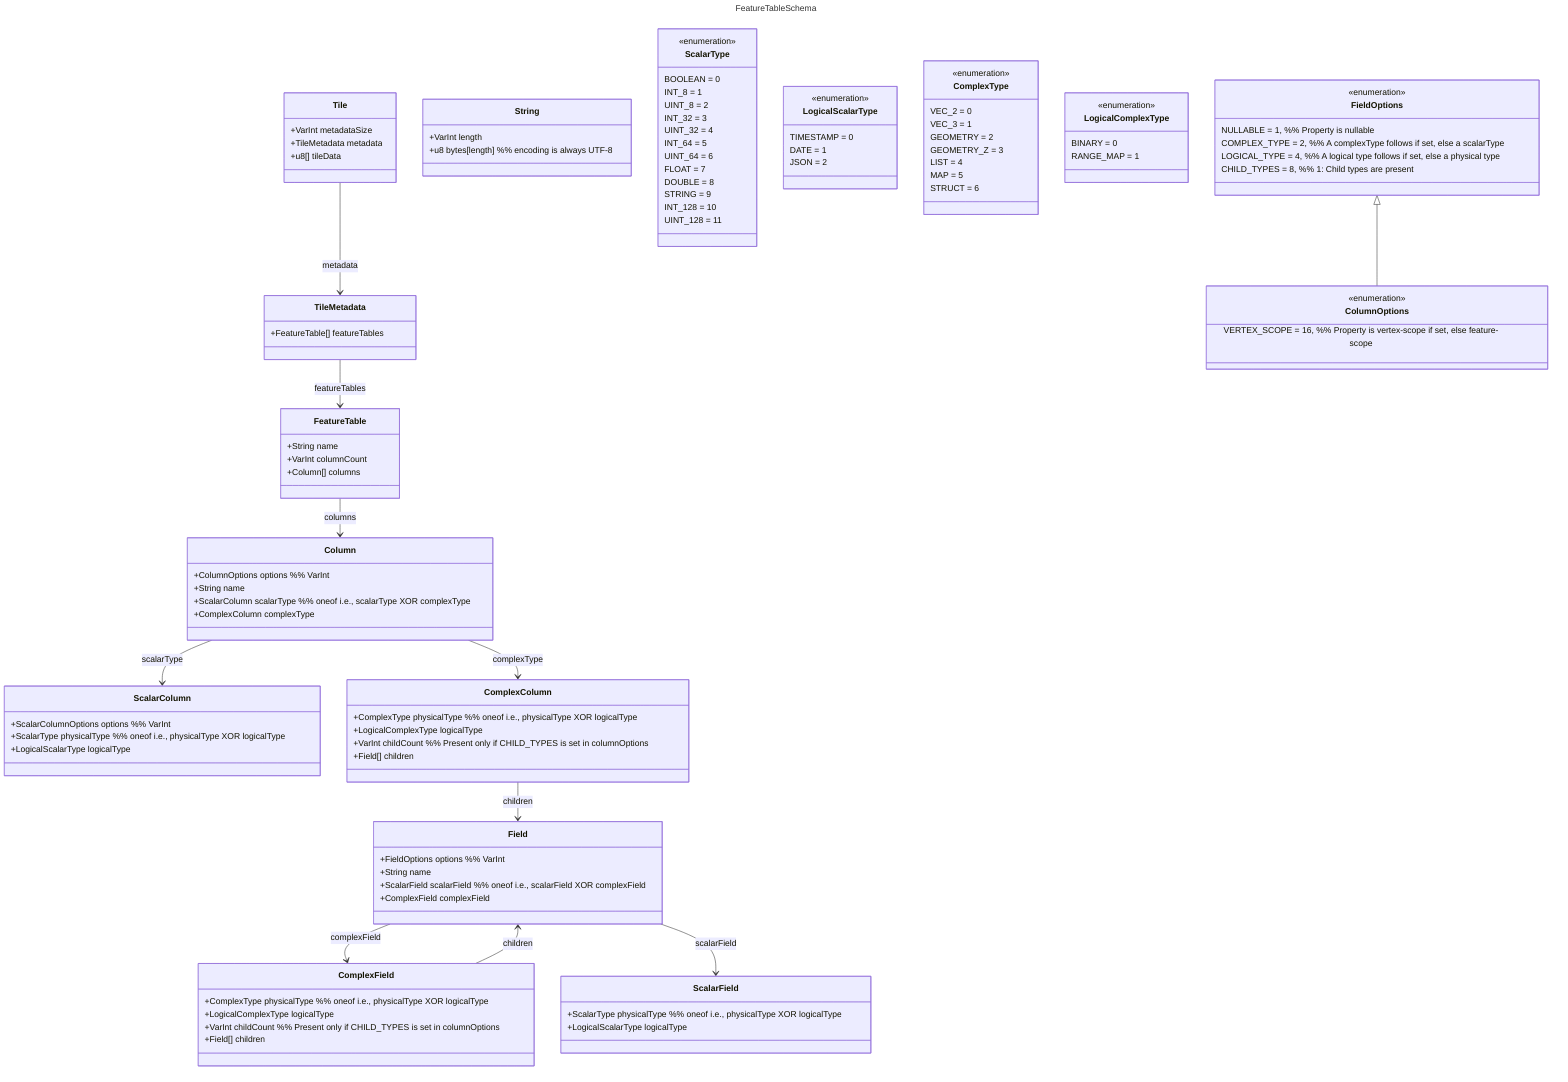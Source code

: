 ---
title: FeatureTableSchema
config:
  class:
    hideEmptyMembersBox: true
---
classDiagram
    %% ---------------- Tile ----------------
    class Tile {
	  +VarInt metadataSize
	  +TileMetadata metadata
      +u8[] tileData
    }

    %% ---------------- TileMetadata ----------------
    class TileMetadata {
      +FeatureTable[] featureTables
    }

    %% ---------------- FeatureTable ----------------
    class FeatureTable {
      +String name
      +VarInt columnCount
      +Column[] columns
    }

    %% ---------------- Column ----------------
    class Column {
      +ColumnOptions options %% VarInt
      +String name
      +ScalarColumn scalarType %% oneof i.e., scalarType XOR complexType
      +ComplexColumn complexType
    }

    %% ---------------- ScalarColumn ----------------
    class ScalarColumn {
      +ScalarColumnOptions options %% VarInt
      +ScalarType physicalType %% oneof i.e., physicalType XOR logicalType
      +LogicalScalarType logicalType
    }

    %% ---------------- ComplexColumn ----------------
    class ComplexColumn {
      +ComplexType physicalType %% oneof i.e., physicalType XOR logicalType
      +LogicalComplexType logicalType
      +VarInt childCount %% Present only if CHILD_TYPES is set in columnOptions
      +Field[] children
    }

    %% ---------------- Field ----------------
    class Field {
      +FieldOptions options %% VarInt
      +String name
      +ScalarField scalarField %% oneof i.e., scalarField XOR complexField
      +ComplexField complexField
    }

    %% ---------------- ScalarField ----------------
    class ScalarField {
      +ScalarType physicalType %% oneof i.e., physicalType XOR logicalType
      +LogicalScalarType logicalType
    }

    %% ---------------- ComplexField ----------------
    class ComplexField {
      +ComplexType physicalType %% oneof i.e., physicalType XOR logicalType
      +LogicalComplexType logicalType
      +VarInt childCount %% Present only if CHILD_TYPES is set in columnOptions
      +Field[] children
    }

    %% ---------------- String ------------------
    class String {
      +VarInt length
      +u8 bytes[length] %% encoding is always UTF-8
    }

    %% ---------------- Enumerations ----------------
    class ScalarType {
      <<enumeration>>
      BOOLEAN = 0
      INT_8 = 1
      UINT_8 = 2
      INT_32 = 3
      UINT_32 = 4
      INT_64 = 5
      UINT_64 = 6
      FLOAT = 7
      DOUBLE = 8
      STRING = 9
      INT_128 = 10
      UINT_128 = 11
    }

    class LogicalScalarType {
      <<enumeration>>
      TIMESTAMP = 0
      DATE = 1
      JSON = 2
    }

    class ComplexType {
      <<enumeration>>
      VEC_2 = 0
      VEC_3 = 1
      GEOMETRY = 2
      GEOMETRY_Z = 3
      LIST = 4
      MAP = 5
      STRUCT = 6
    }

    class LogicalComplexType {
      <<enumeration>>
      BINARY = 0
      RANGE_MAP = 1
    }

    class FieldOptions {
      <<enumeration>>
      NULLABLE = 1, %% Property is nullable
      COMPLEX_TYPE = 2, %% A complexType follows if set, else a scalarType
      LOGICAL_TYPE = 4, %% A logical type follows if set, else a physical type
      CHILD_TYPES = 8, %% 1: Child types are present
    }

    class ColumnOptions {
      <<enumeration>>
      VERTEX_SCOPE = 16, %% Property is vertex-scope if set, else feature-scope
    }

    %% ---------------- Associations ----------------
    FieldOptions <|-- ColumnOptions
	Tile --> TileMetadata : metadata
    TileMetadata --> FeatureTable : featureTables
    FeatureTable --> Column : columns
    Column --> ScalarColumn : scalarType
    Column --> ComplexColumn : complexType
    ComplexColumn --> Field : children
    ComplexField --> Field : children
    Field --> ComplexField : complexField
    Field --> ScalarField : scalarField